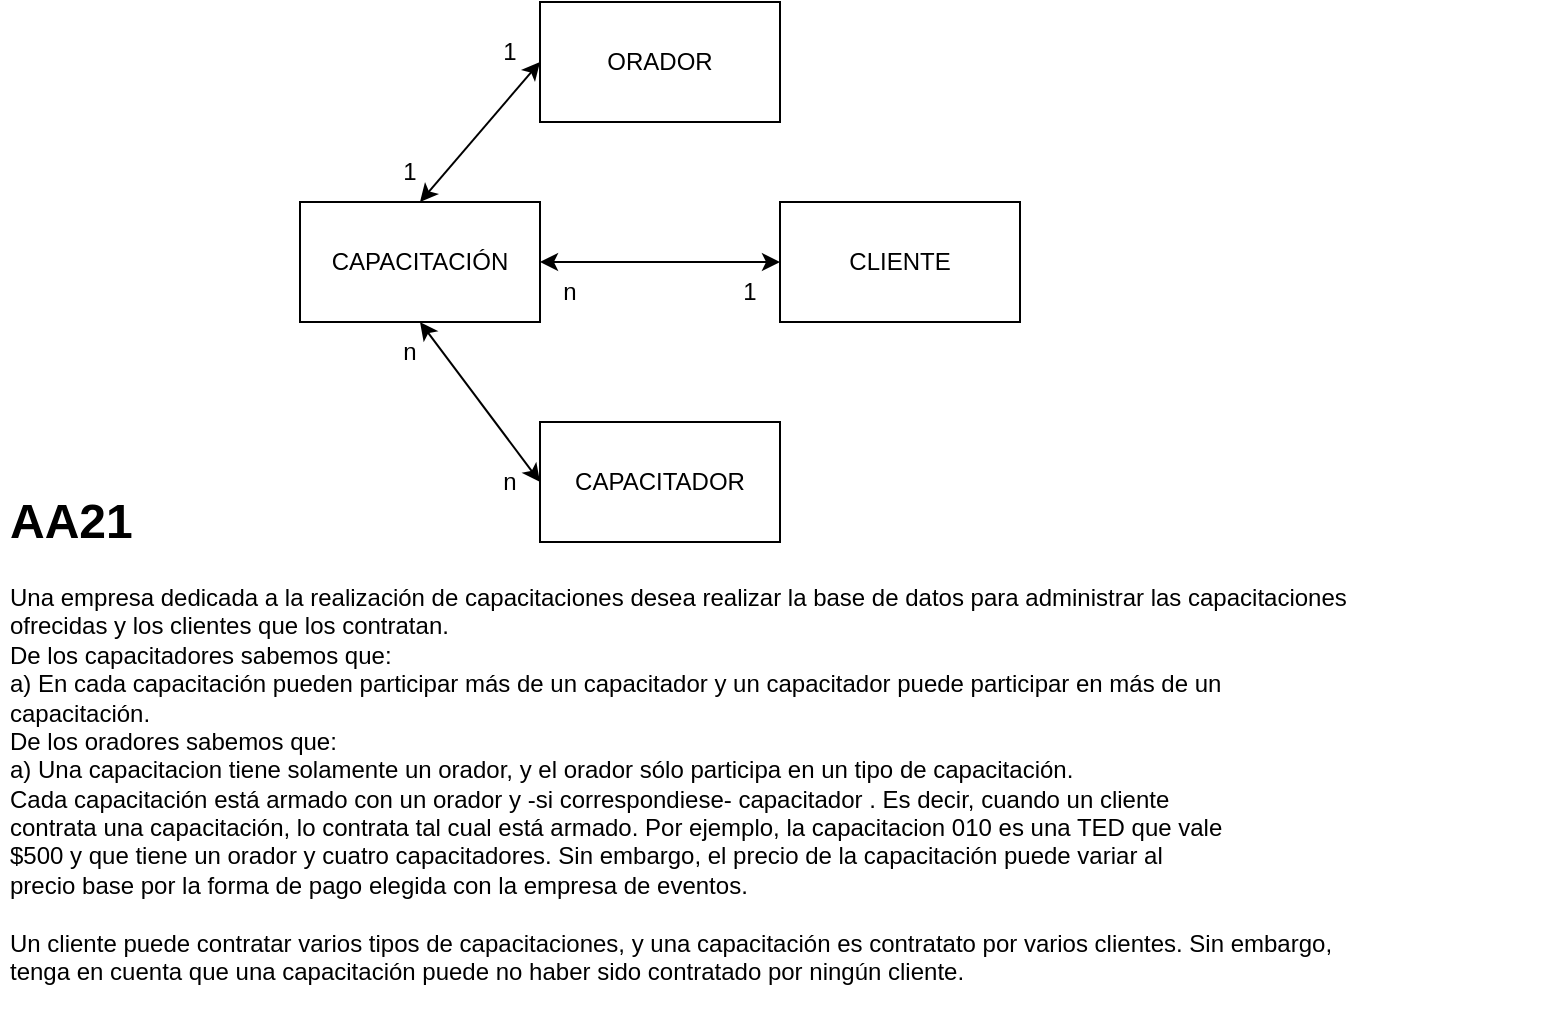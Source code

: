 <mxfile version="20.3.0" type="github">
  <diagram id="C5RBs43oDa-KdzZeNtuy" name="Page-1">
    <mxGraphModel dx="1185" dy="627" grid="1" gridSize="10" guides="1" tooltips="1" connect="1" arrows="1" fold="1" page="1" pageScale="1" pageWidth="827" pageHeight="1169" math="0" shadow="0">
      <root>
        <mxCell id="WIyWlLk6GJQsqaUBKTNV-0" />
        <mxCell id="WIyWlLk6GJQsqaUBKTNV-1" parent="WIyWlLk6GJQsqaUBKTNV-0" />
        <mxCell id="qdXNDqTWMY3EU-U_93pH-0" value="&lt;h1&gt;AA21&lt;/h1&gt;&lt;p&gt;Una empresa dedicada a la realización de capacitaciones desea realizar la base de datos para administrar las capacitaciones&lt;br&gt;ofrecidas y los clientes que los contratan.&lt;br&gt;De los capacitadores sabemos que:&lt;br&gt;a) En cada capacitación pueden participar más de un capacitador y un capacitador puede participar en más de un&lt;br&gt;capacitación.&lt;br&gt;De los oradores sabemos que:&lt;br&gt;a) Una capacitacion tiene solamente un orador, y el orador sólo participa en un tipo de capacitación.&lt;br&gt;Cada capacitación está armado con un orador y -si correspondiese- capacitador . Es decir, cuando un cliente&lt;br&gt;contrata una capacitación, lo contrata tal cual está armado. Por ejemplo, la capacitacion 010 es una TED que vale&lt;br&gt;$500 y que tiene un orador y cuatro capacitadores. Sin embargo, el precio de la capacitación puede variar al&lt;br&gt;precio base por la forma de pago elegida con la empresa de eventos.&lt;br&gt;&lt;br&gt;Un cliente puede contratar varios tipos de capacitaciones, y una capacitación es contratato por varios clientes. Sin embargo,&lt;br&gt;tenga en cuenta que una capacitación puede no haber sido contratado por ningún cliente.&lt;/p&gt;" style="text;html=1;strokeColor=none;fillColor=none;spacing=5;spacingTop=-20;whiteSpace=wrap;overflow=hidden;rounded=0;" vertex="1" parent="WIyWlLk6GJQsqaUBKTNV-1">
          <mxGeometry x="50" y="360" width="770" height="270" as="geometry" />
        </mxCell>
        <mxCell id="qdXNDqTWMY3EU-U_93pH-1" value="CAPACITACIÓN" style="rounded=0;whiteSpace=wrap;html=1;" vertex="1" parent="WIyWlLk6GJQsqaUBKTNV-1">
          <mxGeometry x="200" y="220" width="120" height="60" as="geometry" />
        </mxCell>
        <mxCell id="qdXNDqTWMY3EU-U_93pH-2" value="&lt;div&gt;CLIENTE&lt;/div&gt;" style="rounded=0;whiteSpace=wrap;html=1;" vertex="1" parent="WIyWlLk6GJQsqaUBKTNV-1">
          <mxGeometry x="440" y="220" width="120" height="60" as="geometry" />
        </mxCell>
        <mxCell id="qdXNDqTWMY3EU-U_93pH-3" value="CAPACITADOR" style="rounded=0;whiteSpace=wrap;html=1;" vertex="1" parent="WIyWlLk6GJQsqaUBKTNV-1">
          <mxGeometry x="320" y="330" width="120" height="60" as="geometry" />
        </mxCell>
        <mxCell id="qdXNDqTWMY3EU-U_93pH-4" value="" style="endArrow=classic;startArrow=classic;html=1;rounded=0;exitX=0;exitY=0.5;exitDx=0;exitDy=0;entryX=0.5;entryY=1;entryDx=0;entryDy=0;" edge="1" parent="WIyWlLk6GJQsqaUBKTNV-1" source="qdXNDqTWMY3EU-U_93pH-3" target="qdXNDqTWMY3EU-U_93pH-1">
          <mxGeometry width="50" height="50" relative="1" as="geometry">
            <mxPoint x="410" y="300" as="sourcePoint" />
            <mxPoint x="460" y="250" as="targetPoint" />
          </mxGeometry>
        </mxCell>
        <mxCell id="qdXNDqTWMY3EU-U_93pH-7" value="&lt;div&gt;n&lt;/div&gt;" style="text;html=1;strokeColor=none;fillColor=none;align=center;verticalAlign=middle;whiteSpace=wrap;rounded=0;" vertex="1" parent="WIyWlLk6GJQsqaUBKTNV-1">
          <mxGeometry x="240" y="280" width="30" height="30" as="geometry" />
        </mxCell>
        <mxCell id="qdXNDqTWMY3EU-U_93pH-9" value="&lt;div&gt;n&lt;/div&gt;" style="text;html=1;strokeColor=none;fillColor=none;align=center;verticalAlign=middle;whiteSpace=wrap;rounded=0;" vertex="1" parent="WIyWlLk6GJQsqaUBKTNV-1">
          <mxGeometry x="290" y="345" width="30" height="30" as="geometry" />
        </mxCell>
        <mxCell id="qdXNDqTWMY3EU-U_93pH-10" value="&lt;div&gt;ORADOR&lt;/div&gt;" style="rounded=0;whiteSpace=wrap;html=1;" vertex="1" parent="WIyWlLk6GJQsqaUBKTNV-1">
          <mxGeometry x="320" y="120" width="120" height="60" as="geometry" />
        </mxCell>
        <mxCell id="qdXNDqTWMY3EU-U_93pH-11" value="" style="endArrow=classic;startArrow=classic;html=1;rounded=0;exitX=0.5;exitY=0;exitDx=0;exitDy=0;entryX=0;entryY=0.5;entryDx=0;entryDy=0;" edge="1" parent="WIyWlLk6GJQsqaUBKTNV-1" source="qdXNDqTWMY3EU-U_93pH-1" target="qdXNDqTWMY3EU-U_93pH-10">
          <mxGeometry width="50" height="50" relative="1" as="geometry">
            <mxPoint x="410" y="300" as="sourcePoint" />
            <mxPoint x="460" y="250" as="targetPoint" />
          </mxGeometry>
        </mxCell>
        <mxCell id="qdXNDqTWMY3EU-U_93pH-12" value="1" style="text;html=1;strokeColor=none;fillColor=none;align=center;verticalAlign=middle;whiteSpace=wrap;rounded=0;" vertex="1" parent="WIyWlLk6GJQsqaUBKTNV-1">
          <mxGeometry x="240" y="190" width="30" height="30" as="geometry" />
        </mxCell>
        <mxCell id="qdXNDqTWMY3EU-U_93pH-14" value="1" style="text;html=1;strokeColor=none;fillColor=none;align=center;verticalAlign=middle;whiteSpace=wrap;rounded=0;" vertex="1" parent="WIyWlLk6GJQsqaUBKTNV-1">
          <mxGeometry x="290" y="130" width="30" height="30" as="geometry" />
        </mxCell>
        <mxCell id="qdXNDqTWMY3EU-U_93pH-15" value="" style="endArrow=classic;startArrow=classic;html=1;rounded=0;entryX=0;entryY=0.5;entryDx=0;entryDy=0;exitX=1;exitY=0.5;exitDx=0;exitDy=0;" edge="1" parent="WIyWlLk6GJQsqaUBKTNV-1" source="qdXNDqTWMY3EU-U_93pH-1" target="qdXNDqTWMY3EU-U_93pH-2">
          <mxGeometry width="50" height="50" relative="1" as="geometry">
            <mxPoint x="410" y="300" as="sourcePoint" />
            <mxPoint x="460" y="250" as="targetPoint" />
          </mxGeometry>
        </mxCell>
        <mxCell id="qdXNDqTWMY3EU-U_93pH-16" value="1" style="text;html=1;strokeColor=none;fillColor=none;align=center;verticalAlign=middle;whiteSpace=wrap;rounded=0;" vertex="1" parent="WIyWlLk6GJQsqaUBKTNV-1">
          <mxGeometry x="410" y="250" width="30" height="30" as="geometry" />
        </mxCell>
        <mxCell id="qdXNDqTWMY3EU-U_93pH-18" value="&lt;div&gt;n&lt;/div&gt;" style="text;html=1;strokeColor=none;fillColor=none;align=center;verticalAlign=middle;whiteSpace=wrap;rounded=0;" vertex="1" parent="WIyWlLk6GJQsqaUBKTNV-1">
          <mxGeometry x="320" y="250" width="30" height="30" as="geometry" />
        </mxCell>
      </root>
    </mxGraphModel>
  </diagram>
</mxfile>
